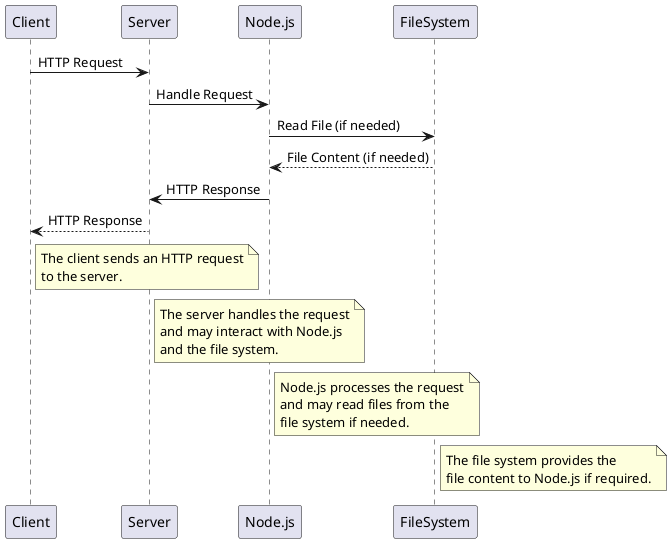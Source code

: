 @startuml
' Define the participants
participant Client
participant Server
participant "Node.js" as Node
participant FileSystem

' Define the interactions
Client -> Server: HTTP Request
Server -> Node: Handle Request
Node -> FileSystem: Read File (if needed)
FileSystem --> Node: File Content (if needed)
Node -> Server: HTTP Response
Server --> Client: HTTP Response

' Add notes for better understanding
note right of Client
  The client sends an HTTP request
  to the server.
end note

note right of Server
  The server handles the request
  and may interact with Node.js
  and the file system.
end note

note right of Node
  Node.js processes the request
  and may read files from the
  file system if needed.
end note

note right of FileSystem
  The file system provides the
  file content to Node.js if required.
end note
@enduml